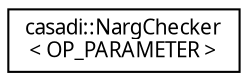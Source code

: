 digraph "Graphical Class Hierarchy"
{
  edge [fontname="FreeSans.ttf",fontsize="10",labelfontname="FreeSans.ttf",labelfontsize="10"];
  node [fontname="FreeSans.ttf",fontsize="10",shape=record];
  rankdir="LR";
  Node1 [label="casadi::NargChecker\l\< OP_PARAMETER \>",height=0.2,width=0.4,color="black", fillcolor="white", style="filled",URL="$dd/d68/structcasadi_1_1NargChecker_3_01OP__PARAMETER_01_4.html"];
}
